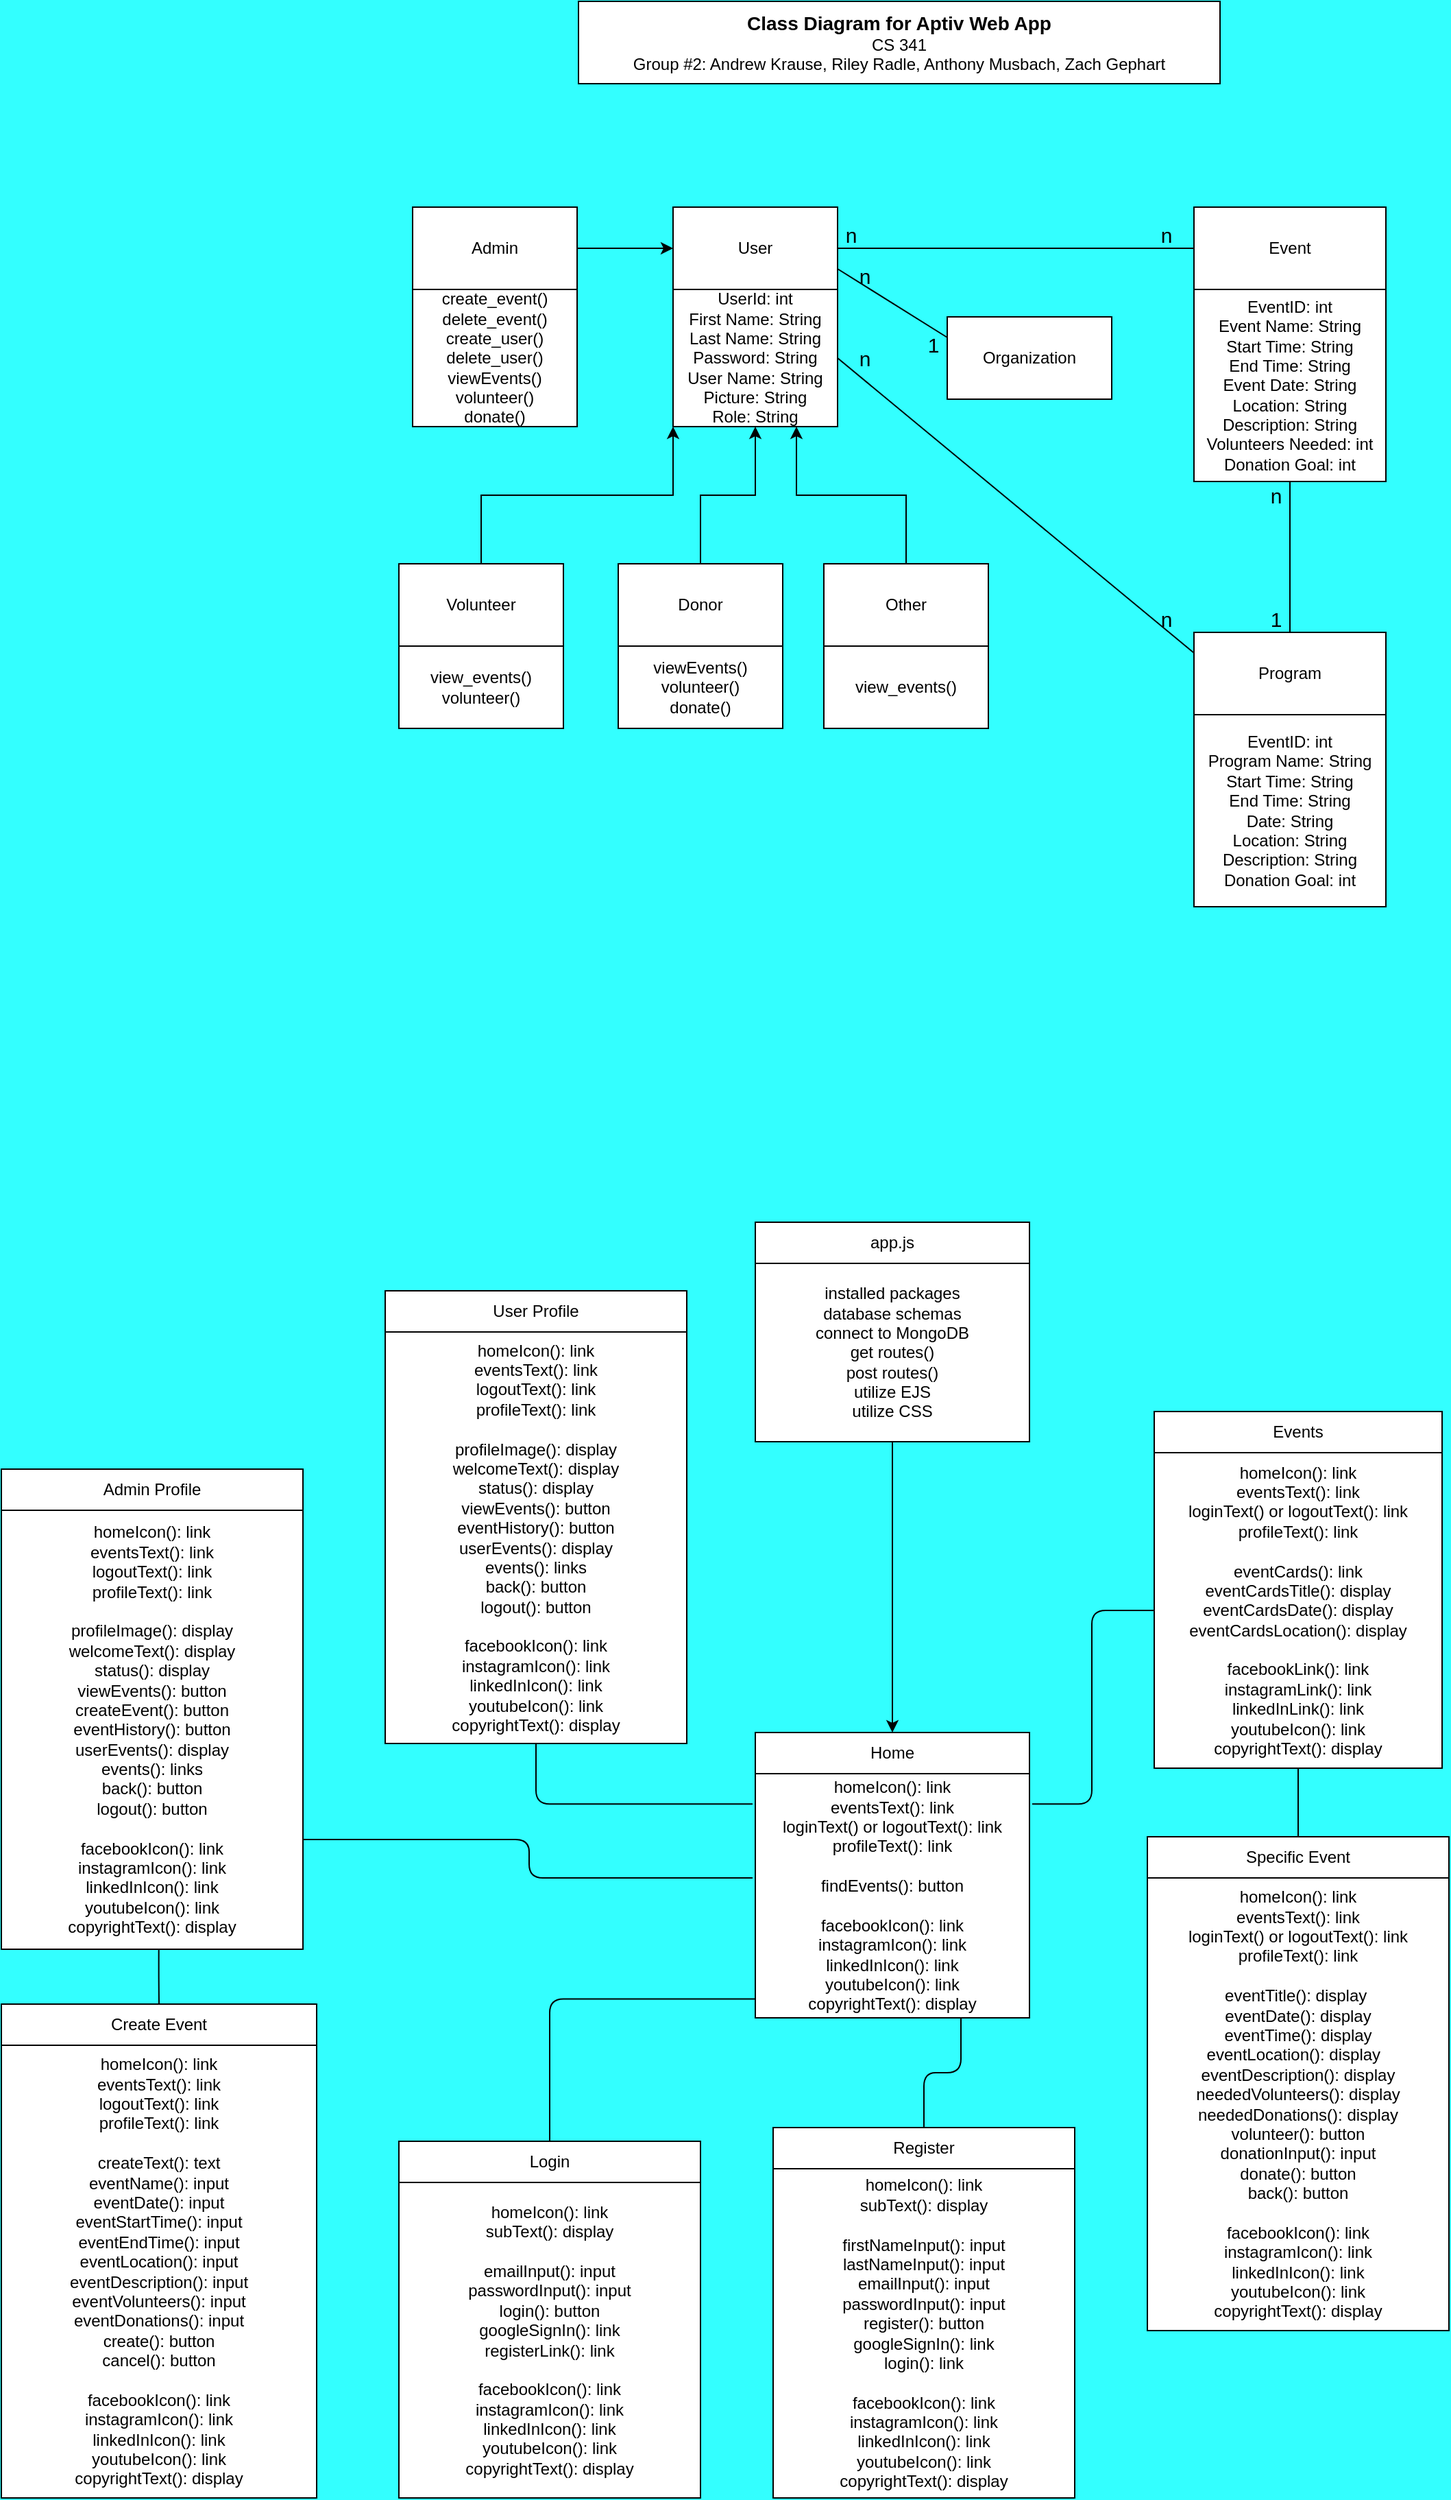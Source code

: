 <mxfile version="15.6.2" type="github">
  <diagram id="sUT08qioEKnFUg04Lj_r" name="Page-1">
    <mxGraphModel dx="1792" dy="1028" grid="1" gridSize="10" guides="1" tooltips="1" connect="1" arrows="1" fold="1" page="0" pageScale="1" pageWidth="850" pageHeight="1100" background="#33FFFF" math="0" shadow="0">
      <root>
        <mxCell id="0" />
        <mxCell id="1" parent="0" />
        <mxCell id="2" value="User" style="rounded=0;whiteSpace=wrap;html=1;" parent="1" vertex="1">
          <mxGeometry x="260" y="180" width="120" height="60" as="geometry" />
        </mxCell>
        <mxCell id="3" value="UserId: int&lt;br&gt;First Name: String&lt;br&gt;Last Name: String&lt;br&gt;Password: String&lt;br&gt;User Name: String&lt;br&gt;Picture: String&lt;br&gt;Role: String" style="rounded=0;whiteSpace=wrap;html=1;" parent="1" vertex="1">
          <mxGeometry x="260" y="240" width="120" height="100" as="geometry" />
        </mxCell>
        <mxCell id="10" style="edgeStyle=orthogonalEdgeStyle;rounded=0;orthogonalLoop=1;jettySize=auto;html=1;exitX=0.5;exitY=0;exitDx=0;exitDy=0;entryX=0;entryY=1;entryDx=0;entryDy=0;" parent="1" source="4" target="3" edge="1">
          <mxGeometry relative="1" as="geometry" />
        </mxCell>
        <mxCell id="4" value="Volunteer" style="rounded=0;whiteSpace=wrap;html=1;" parent="1" vertex="1">
          <mxGeometry x="60" y="440" width="120" height="60" as="geometry" />
        </mxCell>
        <mxCell id="11" style="edgeStyle=orthogonalEdgeStyle;rounded=0;orthogonalLoop=1;jettySize=auto;html=1;exitX=0.5;exitY=0;exitDx=0;exitDy=0;entryX=0.5;entryY=1;entryDx=0;entryDy=0;" parent="1" source="5" target="3" edge="1">
          <mxGeometry relative="1" as="geometry">
            <mxPoint x="190" y="360" as="targetPoint" />
          </mxGeometry>
        </mxCell>
        <mxCell id="5" value="Donor" style="rounded=0;whiteSpace=wrap;html=1;" parent="1" vertex="1">
          <mxGeometry x="220" y="440" width="120" height="60" as="geometry" />
        </mxCell>
        <mxCell id="12" style="edgeStyle=orthogonalEdgeStyle;rounded=0;orthogonalLoop=1;jettySize=auto;html=1;exitX=0.5;exitY=0;exitDx=0;exitDy=0;entryX=0.75;entryY=1;entryDx=0;entryDy=0;" parent="1" source="6" target="3" edge="1">
          <mxGeometry relative="1" as="geometry" />
        </mxCell>
        <mxCell id="6" value="Other" style="rounded=0;whiteSpace=wrap;html=1;" parent="1" vertex="1">
          <mxGeometry x="370" y="440" width="120" height="60" as="geometry" />
        </mxCell>
        <mxCell id="7" value="view_events()" style="rounded=0;whiteSpace=wrap;html=1;" parent="1" vertex="1">
          <mxGeometry x="370" y="500" width="120" height="60" as="geometry" />
        </mxCell>
        <mxCell id="8" value="viewEvents()&lt;br&gt;volunteer()&lt;br&gt;donate()" style="rounded=0;whiteSpace=wrap;html=1;" parent="1" vertex="1">
          <mxGeometry x="220" y="500" width="120" height="60" as="geometry" />
        </mxCell>
        <mxCell id="9" value="view_events()&lt;br&gt;volunteer()" style="rounded=0;whiteSpace=wrap;html=1;" parent="1" vertex="1">
          <mxGeometry x="60" y="500" width="120" height="60" as="geometry" />
        </mxCell>
        <mxCell id="15" style="edgeStyle=orthogonalEdgeStyle;rounded=0;orthogonalLoop=1;jettySize=auto;html=1;exitX=1;exitY=0.5;exitDx=0;exitDy=0;entryX=0;entryY=0.5;entryDx=0;entryDy=0;" parent="1" source="13" target="2" edge="1">
          <mxGeometry relative="1" as="geometry" />
        </mxCell>
        <mxCell id="13" value="Admin" style="rounded=0;whiteSpace=wrap;html=1;" parent="1" vertex="1">
          <mxGeometry x="70" y="180" width="120" height="60" as="geometry" />
        </mxCell>
        <mxCell id="14" value="create_event()&lt;br&gt;delete_event()&lt;br&gt;create_user()&lt;br&gt;delete_user()&lt;br&gt;viewEvents()&lt;br&gt;volunteer()&lt;br&gt;donate()" style="rounded=0;whiteSpace=wrap;html=1;" parent="1" vertex="1">
          <mxGeometry x="70" y="240" width="120" height="100" as="geometry" />
        </mxCell>
        <mxCell id="16" value="Event" style="rounded=0;whiteSpace=wrap;html=1;" parent="1" vertex="1">
          <mxGeometry x="640" y="180" width="140" height="60" as="geometry" />
        </mxCell>
        <mxCell id="17" value="Program" style="rounded=0;whiteSpace=wrap;html=1;" parent="1" vertex="1">
          <mxGeometry x="640" y="490" width="140" height="60" as="geometry" />
        </mxCell>
        <mxCell id="18" value="Organization" style="rounded=0;whiteSpace=wrap;html=1;" parent="1" vertex="1">
          <mxGeometry x="460" y="260" width="120" height="60" as="geometry" />
        </mxCell>
        <mxCell id="19" value="EventID: int&lt;br&gt;Event Name: String&lt;br&gt;Start Time: String&lt;br&gt;End Time: String&lt;br&gt;Event Date: String&lt;br&gt;Location: String&lt;br&gt;Description: String&lt;br&gt;Volunteers Needed: int&lt;br&gt;Donation Goal: int" style="rounded=0;whiteSpace=wrap;html=1;" parent="1" vertex="1">
          <mxGeometry x="640" y="240" width="140" height="140" as="geometry" />
        </mxCell>
        <mxCell id="20" value="" style="endArrow=none;html=1;exitX=1;exitY=0.5;exitDx=0;exitDy=0;entryX=0;entryY=0.5;entryDx=0;entryDy=0;" parent="1" source="2" target="16" edge="1">
          <mxGeometry width="50" height="50" relative="1" as="geometry">
            <mxPoint x="400" y="235" as="sourcePoint" />
            <mxPoint x="450" y="185" as="targetPoint" />
          </mxGeometry>
        </mxCell>
        <mxCell id="21" value="EventID: int&lt;br&gt;Program Name: String&lt;br&gt;Start Time: String&lt;br&gt;End Time: String&lt;br&gt;Date: String&lt;br&gt;Location: String&lt;br&gt;Description: String&lt;br&gt;Donation Goal: int" style="rounded=0;whiteSpace=wrap;html=1;" parent="1" vertex="1">
          <mxGeometry x="640" y="550" width="140" height="140" as="geometry" />
        </mxCell>
        <mxCell id="22" value="" style="endArrow=none;html=1;entryX=0;entryY=0.25;entryDx=0;entryDy=0;exitX=1;exitY=0.5;exitDx=0;exitDy=0;" parent="1" source="3" target="17" edge="1">
          <mxGeometry width="50" height="50" relative="1" as="geometry">
            <mxPoint x="450" y="380" as="sourcePoint" />
            <mxPoint x="500" y="330" as="targetPoint" />
          </mxGeometry>
        </mxCell>
        <mxCell id="23" value="" style="endArrow=none;html=1;entryX=0.5;entryY=1;entryDx=0;entryDy=0;exitX=0.5;exitY=0;exitDx=0;exitDy=0;" parent="1" source="17" target="19" edge="1">
          <mxGeometry width="50" height="50" relative="1" as="geometry">
            <mxPoint x="450" y="380" as="sourcePoint" />
            <mxPoint x="500" y="330" as="targetPoint" />
          </mxGeometry>
        </mxCell>
        <mxCell id="24" value="&lt;font style=&quot;font-size: 15px&quot;&gt;n&lt;/font&gt;" style="text;html=1;strokeColor=none;fillColor=none;align=center;verticalAlign=middle;whiteSpace=wrap;rounded=0;" parent="1" vertex="1">
          <mxGeometry x="600" y="470" width="40" height="20" as="geometry" />
        </mxCell>
        <mxCell id="25" value="&lt;span style=&quot;font-size: 15px&quot;&gt;1&lt;/span&gt;" style="text;html=1;strokeColor=none;fillColor=none;align=center;verticalAlign=middle;whiteSpace=wrap;rounded=0;" parent="1" vertex="1">
          <mxGeometry x="680" y="470" width="40" height="20" as="geometry" />
        </mxCell>
        <mxCell id="28" value="&lt;font style=&quot;font-size: 15px&quot;&gt;n&lt;/font&gt;" style="text;html=1;strokeColor=none;fillColor=none;align=center;verticalAlign=middle;whiteSpace=wrap;rounded=0;" parent="1" vertex="1">
          <mxGeometry x="680" y="380" width="40" height="20" as="geometry" />
        </mxCell>
        <mxCell id="29" value="&lt;font style=&quot;font-size: 15px&quot;&gt;n&lt;/font&gt;" style="text;html=1;strokeColor=none;fillColor=none;align=center;verticalAlign=middle;whiteSpace=wrap;rounded=0;" parent="1" vertex="1">
          <mxGeometry x="600" y="190" width="40" height="20" as="geometry" />
        </mxCell>
        <mxCell id="30" value="&lt;font style=&quot;font-size: 15px&quot;&gt;n&lt;/font&gt;" style="text;html=1;strokeColor=none;fillColor=none;align=center;verticalAlign=middle;whiteSpace=wrap;rounded=0;" parent="1" vertex="1">
          <mxGeometry x="380" y="280" width="40" height="20" as="geometry" />
        </mxCell>
        <mxCell id="31" value="&lt;font style=&quot;font-size: 15px&quot;&gt;n&lt;/font&gt;" style="text;html=1;strokeColor=none;fillColor=none;align=center;verticalAlign=middle;whiteSpace=wrap;rounded=0;" parent="1" vertex="1">
          <mxGeometry x="370" y="190" width="40" height="20" as="geometry" />
        </mxCell>
        <mxCell id="34" value="" style="endArrow=none;html=1;exitX=1;exitY=0.75;exitDx=0;exitDy=0;entryX=0;entryY=0.25;entryDx=0;entryDy=0;" parent="1" source="2" target="18" edge="1">
          <mxGeometry width="50" height="50" relative="1" as="geometry">
            <mxPoint x="390" y="260" as="sourcePoint" />
            <mxPoint x="440" y="210" as="targetPoint" />
          </mxGeometry>
        </mxCell>
        <mxCell id="35" value="&lt;font style=&quot;font-size: 15px&quot;&gt;n&lt;/font&gt;" style="text;html=1;strokeColor=none;fillColor=none;align=center;verticalAlign=middle;whiteSpace=wrap;rounded=0;" parent="1" vertex="1">
          <mxGeometry x="380" y="220" width="40" height="20" as="geometry" />
        </mxCell>
        <mxCell id="36" value="&lt;span style=&quot;font-size: 15px&quot;&gt;1&lt;/span&gt;" style="text;html=1;strokeColor=none;fillColor=none;align=center;verticalAlign=middle;whiteSpace=wrap;rounded=0;" parent="1" vertex="1">
          <mxGeometry x="430" y="270" width="40" height="20" as="geometry" />
        </mxCell>
        <mxCell id="qMAaSZyBrxotYyfBj_Sa-47" style="edgeStyle=orthogonalEdgeStyle;rounded=0;orthogonalLoop=1;jettySize=auto;html=1;" edge="1" parent="1" source="qMAaSZyBrxotYyfBj_Sa-42" target="qMAaSZyBrxotYyfBj_Sa-43">
          <mxGeometry relative="1" as="geometry" />
        </mxCell>
        <mxCell id="qMAaSZyBrxotYyfBj_Sa-42" value="Home" style="rounded=0;whiteSpace=wrap;html=1;" vertex="1" parent="1">
          <mxGeometry x="320" y="1292" width="200" height="30" as="geometry" />
        </mxCell>
        <mxCell id="qMAaSZyBrxotYyfBj_Sa-43" value="homeIcon(): link&lt;br&gt;eventsText(): link&lt;br&gt;loginText() or logoutText(): link&lt;br&gt;profileText(): link&lt;br&gt;&lt;br&gt;findEvents(): button&lt;br&gt;&lt;br&gt;facebookIcon(): link&lt;br&gt;instagramIcon(): link&lt;br&gt;linkedInIcon(): link&lt;br&gt;youtubeIcon(): link&lt;br&gt;copyrightText(): display" style="rounded=0;whiteSpace=wrap;html=1;" vertex="1" parent="1">
          <mxGeometry x="320" y="1322" width="200" height="178" as="geometry" />
        </mxCell>
        <mxCell id="qMAaSZyBrxotYyfBj_Sa-45" value="Events" style="rounded=0;whiteSpace=wrap;html=1;" vertex="1" parent="1">
          <mxGeometry x="611" y="1058" width="210" height="30" as="geometry" />
        </mxCell>
        <mxCell id="qMAaSZyBrxotYyfBj_Sa-46" value="homeIcon(): link&lt;br&gt;eventsText(): link&lt;br&gt;loginText() or logoutText(): link&lt;br&gt;profileText(): link&lt;br&gt;&lt;br&gt;eventCards(): link&lt;br&gt;eventCardsTitle(): display&lt;br&gt;eventCardsDate(): display&lt;br&gt;eventCardsLocation(): display&lt;br&gt;&lt;br&gt;facebookLink(): link&lt;br&gt;instagramLink(): link&lt;br&gt;linkedInLink(): link&lt;br&gt;youtubeIcon(): link&lt;br&gt;copyrightText(): display" style="rounded=0;whiteSpace=wrap;html=1;" vertex="1" parent="1">
          <mxGeometry x="611" y="1088" width="210" height="230" as="geometry" />
        </mxCell>
        <mxCell id="qMAaSZyBrxotYyfBj_Sa-50" value="&lt;font style=&quot;font-size: 14px&quot;&gt;&lt;b&gt;Class Diagram for Aptiv Web App&lt;/b&gt;&lt;/font&gt;&lt;br&gt;CS 341&lt;br&gt;Group #2: Andrew Krause, Riley Radle, Anthony Musbach, Zach Gephart" style="rounded=0;whiteSpace=wrap;html=1;" vertex="1" parent="1">
          <mxGeometry x="191" y="30" width="468" height="60" as="geometry" />
        </mxCell>
        <mxCell id="qMAaSZyBrxotYyfBj_Sa-56" value="Specific Event" style="rounded=0;whiteSpace=wrap;html=1;fontStyle=0" vertex="1" parent="1">
          <mxGeometry x="606" y="1368" width="220" height="30" as="geometry" />
        </mxCell>
        <mxCell id="qMAaSZyBrxotYyfBj_Sa-57" value="homeIcon(): link&lt;br&gt;eventsText(): link&lt;br&gt;loginText() or logoutText(): link&lt;br&gt;profileText(): link&lt;br&gt;&lt;br&gt;eventTitle(): display&amp;nbsp;&lt;br&gt;eventDate(): display&lt;br&gt;eventTime(): display&lt;br&gt;eventLocation(): display&amp;nbsp;&amp;nbsp;&lt;br&gt;eventDescription(): display&lt;br&gt;neededVolunteers(): display&lt;br&gt;neededDonations(): display&lt;br&gt;volunteer(): button&lt;br&gt;donationInput(): input&lt;br&gt;donate(): button&lt;br&gt;back(): button&lt;br&gt;&lt;br&gt;facebookIcon(): link&lt;br&gt;instagramIcon(): link&lt;br&gt;linkedInIcon(): link&lt;br&gt;youtubeIcon(): link&lt;br&gt;copyrightText(): display" style="rounded=0;whiteSpace=wrap;html=1;fontStyle=0" vertex="1" parent="1">
          <mxGeometry x="606" y="1398" width="220" height="330" as="geometry" />
        </mxCell>
        <mxCell id="qMAaSZyBrxotYyfBj_Sa-62" value="Create Event" style="rounded=0;whiteSpace=wrap;html=1;" vertex="1" parent="1">
          <mxGeometry x="-230" y="1490" width="230" height="30" as="geometry" />
        </mxCell>
        <mxCell id="qMAaSZyBrxotYyfBj_Sa-63" value="homeIcon(): link&lt;br&gt;eventsText(): link&lt;br&gt;logoutText(): link&lt;br&gt;profileText(): link&lt;br&gt;&lt;br&gt;createText(): text&lt;br&gt;eventName(): input&lt;br&gt;eventDate(): input&lt;br&gt;eventStartTime(): input&lt;br&gt;eventEndTime(): input&lt;br&gt;eventLocation(): input&lt;br&gt;eventDescription(): input&lt;br&gt;eventVolunteers(): input&lt;br&gt;eventDonations(): input&lt;br&gt;create(): button&lt;br&gt;cancel(): button&lt;br&gt;&lt;br&gt;facebookIcon(): link&lt;br&gt;instagramIcon(): link&lt;br&gt;linkedInIcon(): link&lt;br&gt;youtubeIcon(): link&lt;br&gt;copyrightText(): display" style="rounded=0;whiteSpace=wrap;html=1;" vertex="1" parent="1">
          <mxGeometry x="-230" y="1520" width="230" height="330" as="geometry" />
        </mxCell>
        <mxCell id="qMAaSZyBrxotYyfBj_Sa-70" value="" style="endArrow=none;html=1;rounded=1;entryX=0.5;entryY=1;entryDx=0;entryDy=0;exitX=0.5;exitY=0;exitDx=0;exitDy=0;" edge="1" parent="1" source="qMAaSZyBrxotYyfBj_Sa-56" target="qMAaSZyBrxotYyfBj_Sa-46">
          <mxGeometry width="50" height="50" relative="1" as="geometry">
            <mxPoint x="716" y="1378" as="sourcePoint" />
            <mxPoint x="686" y="1348" as="targetPoint" />
          </mxGeometry>
        </mxCell>
        <mxCell id="qMAaSZyBrxotYyfBj_Sa-72" value="app.js" style="rounded=0;whiteSpace=wrap;html=1;" vertex="1" parent="1">
          <mxGeometry x="320" y="920" width="200" height="30" as="geometry" />
        </mxCell>
        <mxCell id="qMAaSZyBrxotYyfBj_Sa-73" value="installed packages&lt;br&gt;database schemas&lt;br&gt;connect to MongoDB&lt;br&gt;get routes()&lt;br&gt;post routes()&lt;br&gt;utilize EJS&lt;br&gt;utilize CSS" style="rounded=0;whiteSpace=wrap;html=1;" vertex="1" parent="1">
          <mxGeometry x="320" y="950" width="200" height="130" as="geometry" />
        </mxCell>
        <mxCell id="qMAaSZyBrxotYyfBj_Sa-74" value="" style="endArrow=classic;html=1;rounded=1;exitX=0.5;exitY=1;exitDx=0;exitDy=0;" edge="1" parent="1" source="qMAaSZyBrxotYyfBj_Sa-73" target="qMAaSZyBrxotYyfBj_Sa-42">
          <mxGeometry width="50" height="50" relative="1" as="geometry">
            <mxPoint x="380" y="1110" as="sourcePoint" />
            <mxPoint x="419" y="1290" as="targetPoint" />
          </mxGeometry>
        </mxCell>
        <mxCell id="qMAaSZyBrxotYyfBj_Sa-75" value="Login" style="rounded=0;whiteSpace=wrap;html=1;" vertex="1" parent="1">
          <mxGeometry x="60" y="1590" width="220" height="30" as="geometry" />
        </mxCell>
        <mxCell id="qMAaSZyBrxotYyfBj_Sa-76" value="homeIcon(): link&lt;br&gt;subText(): display&lt;br&gt;&lt;br&gt;emailInput(): input&lt;br&gt;passwordInput(): input&lt;br&gt;login(): button&lt;br&gt;googleSignIn(): link&lt;br&gt;registerLink(): link&lt;br&gt;&lt;br&gt;facebookIcon(): link&lt;br&gt;instagramIcon(): link&lt;br&gt;linkedInIcon(): link&lt;br&gt;youtubeIcon(): link&lt;br&gt;copyrightText(): display" style="rounded=0;whiteSpace=wrap;html=1;" vertex="1" parent="1">
          <mxGeometry x="60" y="1620" width="220" height="230" as="geometry" />
        </mxCell>
        <mxCell id="qMAaSZyBrxotYyfBj_Sa-77" value="Register" style="rounded=0;whiteSpace=wrap;html=1;" vertex="1" parent="1">
          <mxGeometry x="333" y="1580" width="220" height="30" as="geometry" />
        </mxCell>
        <mxCell id="qMAaSZyBrxotYyfBj_Sa-78" value="homeIcon(): link&lt;br&gt;subText(): display&lt;br&gt;&lt;br&gt;firstNameInput(): input&lt;br&gt;lastNameInput(): input&lt;br&gt;emailInput(): input&lt;br&gt;passwordInput(): input&lt;br&gt;register(): button&lt;br&gt;googleSignIn(): link&lt;br&gt;login(): link&lt;br&gt;&lt;br&gt;facebookIcon(): link&lt;br&gt;instagramIcon(): link&lt;br&gt;linkedInIcon(): link&lt;br&gt;youtubeIcon(): link&lt;br&gt;copyrightText(): display" style="rounded=0;whiteSpace=wrap;html=1;" vertex="1" parent="1">
          <mxGeometry x="333" y="1610" width="220" height="240" as="geometry" />
        </mxCell>
        <mxCell id="qMAaSZyBrxotYyfBj_Sa-79" value="" style="endArrow=none;html=1;rounded=1;entryX=0;entryY=0.5;entryDx=0;entryDy=0;edgeStyle=orthogonalEdgeStyle;exitX=1.01;exitY=0.124;exitDx=0;exitDy=0;exitPerimeter=0;" edge="1" parent="1" source="qMAaSZyBrxotYyfBj_Sa-43" target="qMAaSZyBrxotYyfBj_Sa-46">
          <mxGeometry width="50" height="50" relative="1" as="geometry">
            <mxPoint x="530" y="1200" as="sourcePoint" />
            <mxPoint x="640" y="1170" as="targetPoint" />
          </mxGeometry>
        </mxCell>
        <mxCell id="qMAaSZyBrxotYyfBj_Sa-80" value="" style="endArrow=none;html=1;rounded=1;entryX=0.5;entryY=0;entryDx=0;entryDy=0;edgeStyle=orthogonalEdgeStyle;exitX=0.75;exitY=1;exitDx=0;exitDy=0;" edge="1" parent="1" source="qMAaSZyBrxotYyfBj_Sa-43" target="qMAaSZyBrxotYyfBj_Sa-77">
          <mxGeometry width="50" height="50" relative="1" as="geometry">
            <mxPoint x="160" y="1769.872" as="sourcePoint" />
            <mxPoint x="353" y="1615.8" as="targetPoint" />
          </mxGeometry>
        </mxCell>
        <mxCell id="qMAaSZyBrxotYyfBj_Sa-81" value="" style="endArrow=none;html=1;rounded=1;edgeStyle=orthogonalEdgeStyle;exitX=0;exitY=0.923;exitDx=0;exitDy=0;exitPerimeter=0;entryX=0.5;entryY=0;entryDx=0;entryDy=0;" edge="1" parent="1" source="qMAaSZyBrxotYyfBj_Sa-43" target="qMAaSZyBrxotYyfBj_Sa-75">
          <mxGeometry width="50" height="50" relative="1" as="geometry">
            <mxPoint x="180" y="1510" as="sourcePoint" />
            <mxPoint x="280" y="1790" as="targetPoint" />
          </mxGeometry>
        </mxCell>
        <mxCell id="qMAaSZyBrxotYyfBj_Sa-82" value="User Profile" style="rounded=0;whiteSpace=wrap;html=1;" vertex="1" parent="1">
          <mxGeometry x="50" y="970" width="220" height="30" as="geometry" />
        </mxCell>
        <mxCell id="qMAaSZyBrxotYyfBj_Sa-83" value="homeIcon(): link&lt;br&gt;eventsText(): link&lt;br&gt;logoutText(): link&lt;br&gt;profileText(): link&lt;br&gt;&lt;br&gt;profileImage(): display&lt;br&gt;welcomeText(): display&lt;br&gt;status(): display&lt;br&gt;viewEvents(): button&lt;br&gt;eventHistory(): button&lt;br&gt;userEvents(): display&lt;br&gt;events(): links&lt;br&gt;back(): button&lt;br&gt;logout(): button&lt;br&gt;&lt;br&gt;facebookIcon(): link&lt;br&gt;instagramIcon(): link&lt;br&gt;linkedInIcon(): link&lt;br&gt;youtubeIcon(): link&lt;br&gt;copyrightText(): display" style="rounded=0;whiteSpace=wrap;html=1;" vertex="1" parent="1">
          <mxGeometry x="50" y="1000" width="220" height="300" as="geometry" />
        </mxCell>
        <mxCell id="qMAaSZyBrxotYyfBj_Sa-84" value="" style="endArrow=none;html=1;rounded=1;edgeStyle=orthogonalEdgeStyle;exitX=-0.01;exitY=0.124;exitDx=0;exitDy=0;exitPerimeter=0;entryX=0.5;entryY=1;entryDx=0;entryDy=0;" edge="1" parent="1" source="qMAaSZyBrxotYyfBj_Sa-43" target="qMAaSZyBrxotYyfBj_Sa-83">
          <mxGeometry width="50" height="50" relative="1" as="geometry">
            <mxPoint x="60" y="1370.004" as="sourcePoint" />
            <mxPoint x="20" y="1513.71" as="targetPoint" />
          </mxGeometry>
        </mxCell>
        <mxCell id="qMAaSZyBrxotYyfBj_Sa-85" value="Admin Profile" style="rounded=0;whiteSpace=wrap;html=1;" vertex="1" parent="1">
          <mxGeometry x="-230" y="1100" width="220" height="30" as="geometry" />
        </mxCell>
        <mxCell id="qMAaSZyBrxotYyfBj_Sa-86" value="homeIcon(): link&lt;br&gt;eventsText(): link&lt;br&gt;logoutText(): link&lt;br&gt;profileText(): link&lt;br&gt;&lt;br&gt;profileImage(): display&lt;br&gt;welcomeText(): display&lt;br&gt;status(): display&lt;br&gt;viewEvents(): button&lt;br&gt;createEvent(): button&lt;br&gt;eventHistory(): button&lt;br&gt;userEvents(): display&lt;br&gt;events(): links&lt;br&gt;back(): button&lt;br&gt;logout(): button&lt;br&gt;&lt;br&gt;facebookIcon(): link&lt;br&gt;instagramIcon(): link&lt;br&gt;linkedInIcon(): link&lt;br&gt;youtubeIcon(): link&lt;br&gt;copyrightText(): display" style="rounded=0;whiteSpace=wrap;html=1;" vertex="1" parent="1">
          <mxGeometry x="-230" y="1130" width="220" height="320" as="geometry" />
        </mxCell>
        <mxCell id="qMAaSZyBrxotYyfBj_Sa-87" value="" style="endArrow=none;html=1;rounded=1;edgeStyle=orthogonalEdgeStyle;exitX=-0.01;exitY=0.427;exitDx=0;exitDy=0;exitPerimeter=0;entryX=1;entryY=0.75;entryDx=0;entryDy=0;" edge="1" parent="1" source="qMAaSZyBrxotYyfBj_Sa-43" target="qMAaSZyBrxotYyfBj_Sa-86">
          <mxGeometry width="50" height="50" relative="1" as="geometry">
            <mxPoint x="230" y="1400.004" as="sourcePoint" />
            <mxPoint x="190" y="1543.71" as="targetPoint" />
          </mxGeometry>
        </mxCell>
        <mxCell id="qMAaSZyBrxotYyfBj_Sa-89" value="" style="endArrow=none;html=1;rounded=1;edgeStyle=orthogonalEdgeStyle;exitX=0.522;exitY=1;exitDx=0;exitDy=0;exitPerimeter=0;entryX=0.5;entryY=0;entryDx=0;entryDy=0;" edge="1" parent="1" source="qMAaSZyBrxotYyfBj_Sa-86" target="qMAaSZyBrxotYyfBj_Sa-62">
          <mxGeometry width="50" height="50" relative="1" as="geometry">
            <mxPoint x="-95" y="1463.154" as="sourcePoint" />
            <mxPoint x="-115" y="1470" as="targetPoint" />
          </mxGeometry>
        </mxCell>
      </root>
    </mxGraphModel>
  </diagram>
</mxfile>
